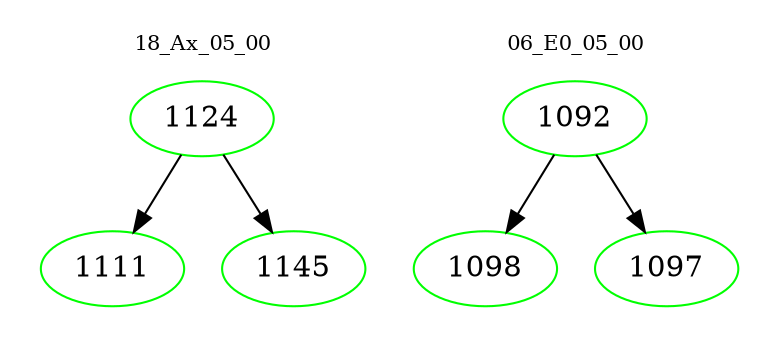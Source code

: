 digraph{
subgraph cluster_0 {
color = white
label = "18_Ax_05_00";
fontsize=10;
T0_1124 [label="1124", color="green"]
T0_1124 -> T0_1111 [color="black"]
T0_1111 [label="1111", color="green"]
T0_1124 -> T0_1145 [color="black"]
T0_1145 [label="1145", color="green"]
}
subgraph cluster_1 {
color = white
label = "06_E0_05_00";
fontsize=10;
T1_1092 [label="1092", color="green"]
T1_1092 -> T1_1098 [color="black"]
T1_1098 [label="1098", color="green"]
T1_1092 -> T1_1097 [color="black"]
T1_1097 [label="1097", color="green"]
}
}
